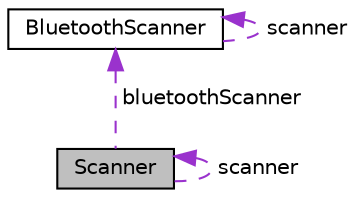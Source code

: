 digraph "Scanner"
{
 // LATEX_PDF_SIZE
  edge [fontname="Helvetica",fontsize="10",labelfontname="Helvetica",labelfontsize="10"];
  node [fontname="Helvetica",fontsize="10",shape=record];
  Node1 [label="Scanner",height=0.2,width=0.4,color="black", fillcolor="grey75", style="filled", fontcolor="black",tooltip=" "];
  Node1 -> Node1 [dir="back",color="darkorchid3",fontsize="10",style="dashed",label=" scanner" ,fontname="Helvetica"];
  Node2 -> Node1 [dir="back",color="darkorchid3",fontsize="10",style="dashed",label=" bluetoothScanner" ,fontname="Helvetica"];
  Node2 [label="BluetoothScanner",height=0.2,width=0.4,color="black", fillcolor="white", style="filled",URL="$classBluetoothScanner.html",tooltip=" "];
  Node2 -> Node2 [dir="back",color="darkorchid3",fontsize="10",style="dashed",label=" scanner" ,fontname="Helvetica"];
}
